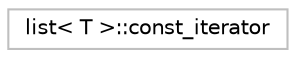 digraph "Graphical Class Hierarchy"
{
 // LATEX_PDF_SIZE
  edge [fontname="Helvetica",fontsize="10",labelfontname="Helvetica",labelfontsize="10"];
  node [fontname="Helvetica",fontsize="10",shape=record];
  rankdir="LR";
  Node0 [label="list\< T \>::const_iterator",height=0.2,width=0.4,color="grey75", fillcolor="white", style="filled",tooltip="STL iterator class."];
}
